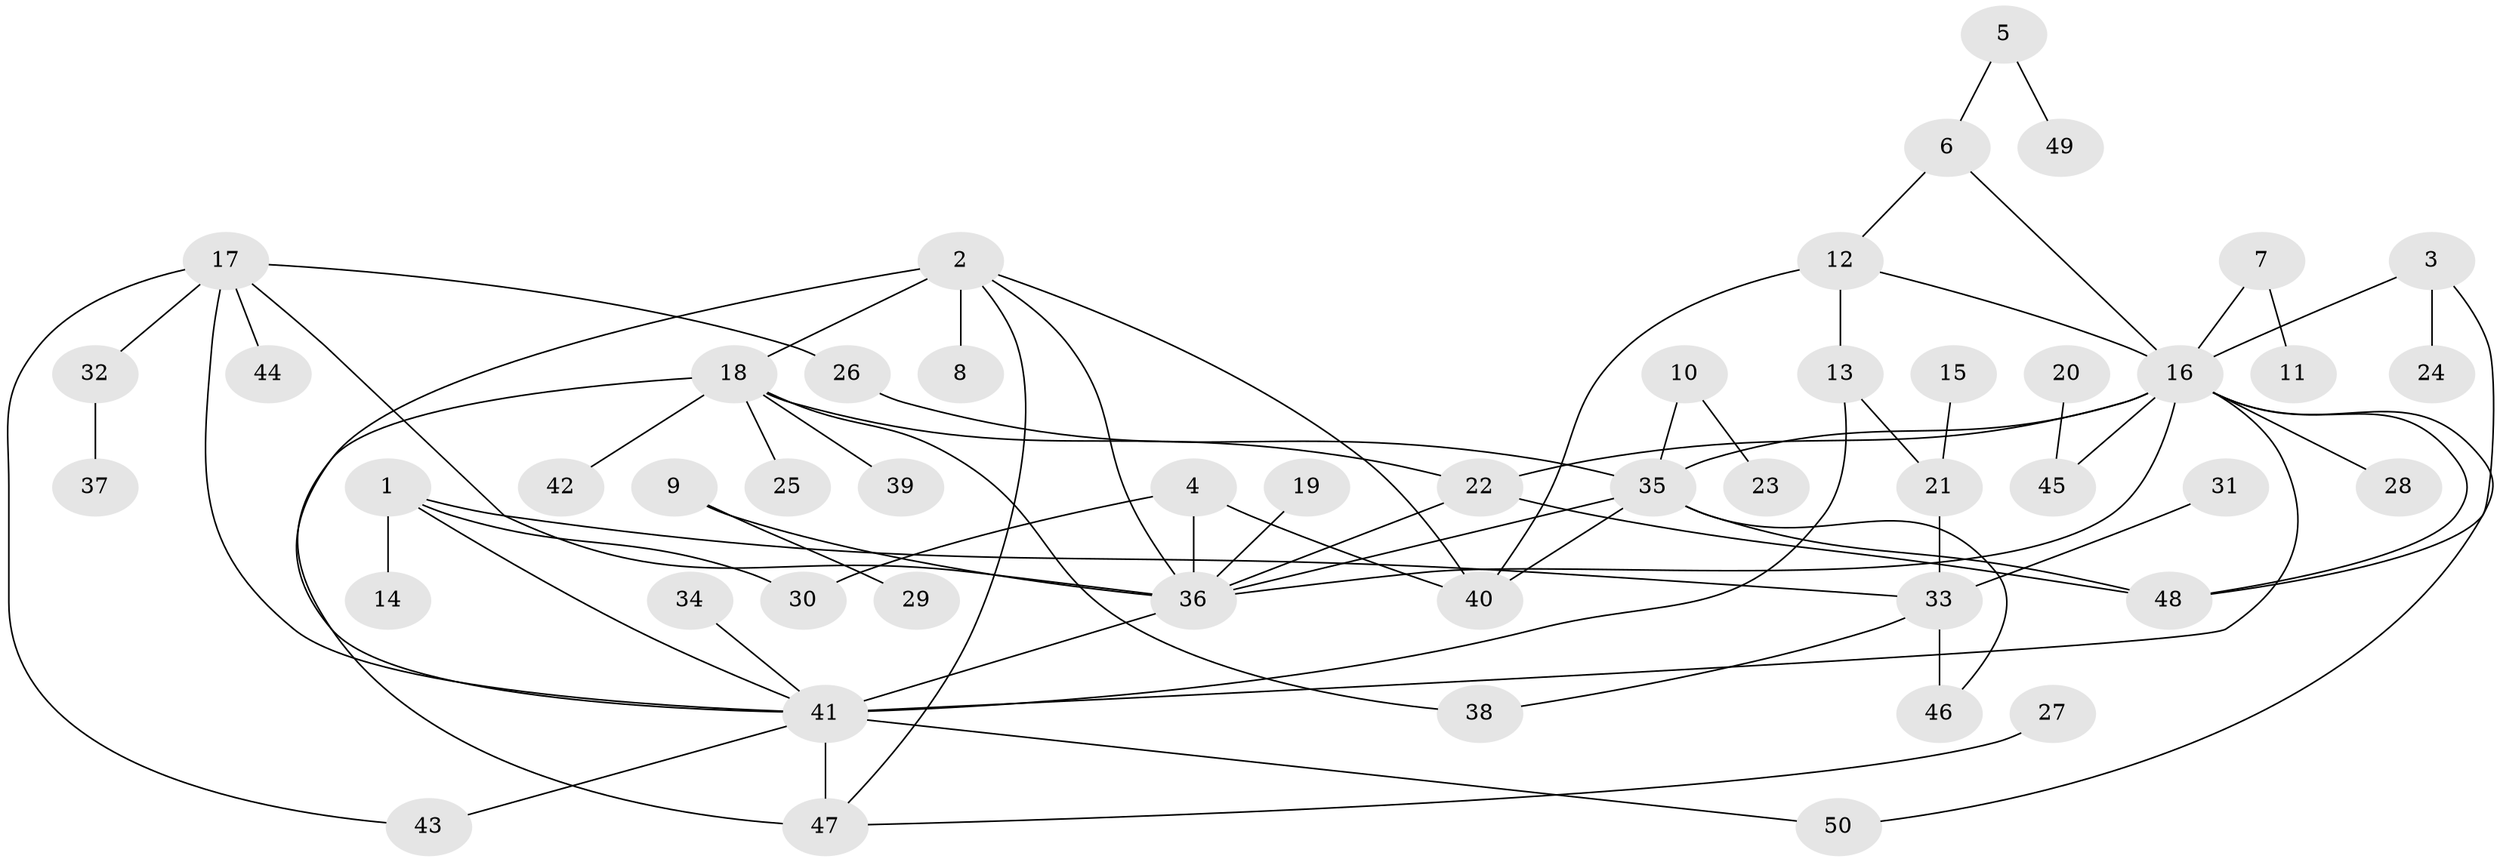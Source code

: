 // original degree distribution, {16: 0.014084507042253521, 10: 0.014084507042253521, 7: 0.014084507042253521, 3: 0.11267605633802817, 14: 0.014084507042253521, 4: 0.11267605633802817, 2: 0.2112676056338028, 6: 0.028169014084507043, 9: 0.014084507042253521, 1: 0.4225352112676056, 5: 0.028169014084507043, 8: 0.014084507042253521}
// Generated by graph-tools (version 1.1) at 2025/36/03/04/25 23:36:52]
// undirected, 50 vertices, 72 edges
graph export_dot {
  node [color=gray90,style=filled];
  1;
  2;
  3;
  4;
  5;
  6;
  7;
  8;
  9;
  10;
  11;
  12;
  13;
  14;
  15;
  16;
  17;
  18;
  19;
  20;
  21;
  22;
  23;
  24;
  25;
  26;
  27;
  28;
  29;
  30;
  31;
  32;
  33;
  34;
  35;
  36;
  37;
  38;
  39;
  40;
  41;
  42;
  43;
  44;
  45;
  46;
  47;
  48;
  49;
  50;
  1 -- 14 [weight=1.0];
  1 -- 30 [weight=1.0];
  1 -- 33 [weight=1.0];
  1 -- 41 [weight=1.0];
  2 -- 8 [weight=1.0];
  2 -- 18 [weight=2.0];
  2 -- 36 [weight=1.0];
  2 -- 40 [weight=1.0];
  2 -- 41 [weight=1.0];
  2 -- 47 [weight=1.0];
  3 -- 16 [weight=1.0];
  3 -- 24 [weight=1.0];
  3 -- 48 [weight=1.0];
  4 -- 30 [weight=1.0];
  4 -- 36 [weight=1.0];
  4 -- 40 [weight=1.0];
  5 -- 6 [weight=1.0];
  5 -- 49 [weight=1.0];
  6 -- 12 [weight=1.0];
  6 -- 16 [weight=1.0];
  7 -- 11 [weight=1.0];
  7 -- 16 [weight=1.0];
  9 -- 29 [weight=1.0];
  9 -- 36 [weight=1.0];
  10 -- 23 [weight=1.0];
  10 -- 35 [weight=1.0];
  12 -- 13 [weight=2.0];
  12 -- 16 [weight=1.0];
  12 -- 40 [weight=1.0];
  13 -- 21 [weight=1.0];
  13 -- 41 [weight=1.0];
  15 -- 21 [weight=1.0];
  16 -- 22 [weight=1.0];
  16 -- 28 [weight=1.0];
  16 -- 35 [weight=1.0];
  16 -- 36 [weight=1.0];
  16 -- 41 [weight=1.0];
  16 -- 45 [weight=1.0];
  16 -- 48 [weight=1.0];
  16 -- 50 [weight=1.0];
  17 -- 26 [weight=1.0];
  17 -- 32 [weight=1.0];
  17 -- 36 [weight=1.0];
  17 -- 41 [weight=1.0];
  17 -- 43 [weight=1.0];
  17 -- 44 [weight=1.0];
  18 -- 22 [weight=1.0];
  18 -- 25 [weight=1.0];
  18 -- 38 [weight=1.0];
  18 -- 39 [weight=1.0];
  18 -- 42 [weight=1.0];
  18 -- 47 [weight=1.0];
  19 -- 36 [weight=1.0];
  20 -- 45 [weight=1.0];
  21 -- 33 [weight=1.0];
  22 -- 36 [weight=1.0];
  22 -- 48 [weight=1.0];
  26 -- 35 [weight=1.0];
  27 -- 47 [weight=1.0];
  31 -- 33 [weight=1.0];
  32 -- 37 [weight=1.0];
  33 -- 38 [weight=1.0];
  33 -- 46 [weight=1.0];
  34 -- 41 [weight=1.0];
  35 -- 36 [weight=1.0];
  35 -- 40 [weight=1.0];
  35 -- 46 [weight=1.0];
  35 -- 48 [weight=1.0];
  36 -- 41 [weight=1.0];
  41 -- 43 [weight=1.0];
  41 -- 47 [weight=2.0];
  41 -- 50 [weight=1.0];
}
